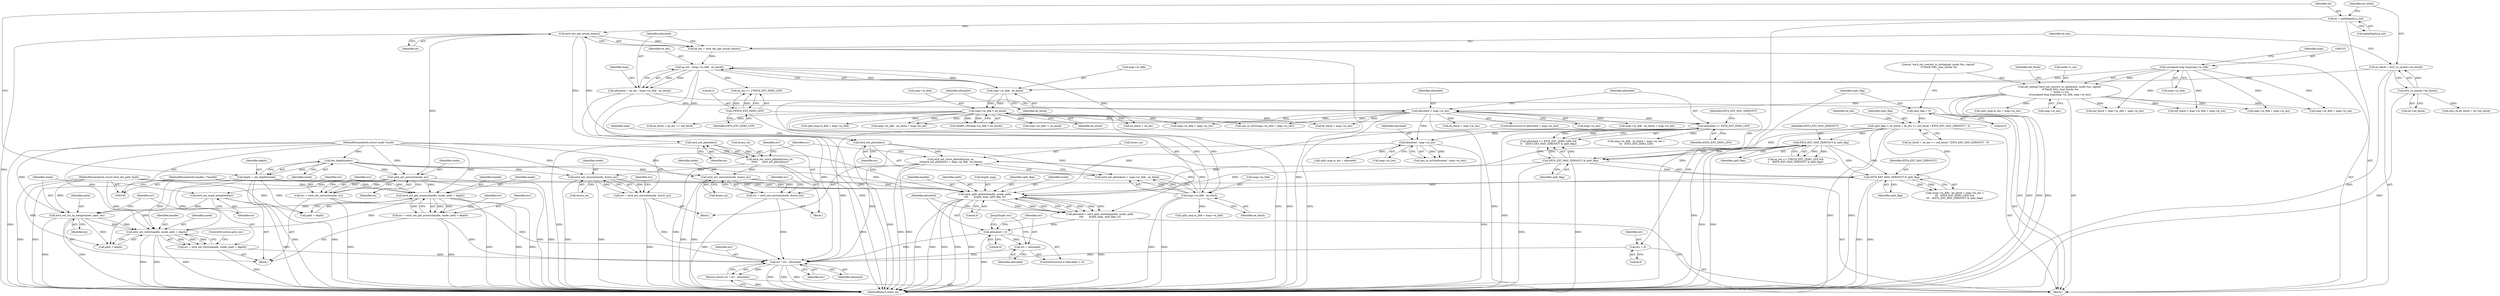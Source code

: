 digraph "0_linux_667eff35a1f56fa74ce98a0c7c29a40adc1ba4e3@API" {
"1000449" [label="(Call,err ? err : allocated)"];
"1000332" [label="(Call,err = ext4_ext_zeroout(inode, &zero_ex))"];
"1000334" [label="(Call,ext4_ext_zeroout(inode, &zero_ex))"];
"1000180" [label="(Call,ext_depth(inode))"];
"1000107" [label="(MethodParameterIn,struct inode *inode)"];
"1000321" [label="(Call,ext4_ext_store_pblock(&zero_ex,\n\t\t\t\text4_ext_pblock(ex) + map->m_lblk - ee_block))"];
"1000325" [label="(Call,ext4_ext_pblock(ex))"];
"1000197" [label="(Call,ext4_ext_get_actual_len(ex))"];
"1000182" [label="(Call,ex = path[depth].p_ext)"];
"1000327" [label="(Call,map->m_lblk - ee_block)"];
"1000209" [label="(Call,map->m_lblk < ee_block)"];
"1000203" [label="(Call,map->m_lblk - ee_block)"];
"1000132" [label="(Call,(unsigned long long)map->m_lblk)"];
"1000189" [label="(Call,ee_block = le32_to_cpu(ex->ee_block))"];
"1000191" [label="(Call,le32_to_cpu(ex->ee_block))"];
"1000235" [label="(Call,err = ext4_ext_zeroout(inode, ex))"];
"1000237" [label="(Call,ext4_ext_zeroout(inode, ex))"];
"1000400" [label="(Call,err = ext4_ext_zeroout(inode, &zero_ex))"];
"1000402" [label="(Call,ext4_ext_zeroout(inode, &zero_ex))"];
"1000395" [label="(Call,ext4_ext_store_pblock(&zero_ex,\n\t\t\t\t\t\t      ext4_ext_pblock(ex)))"];
"1000398" [label="(Call,ext4_ext_pblock(ex))"];
"1000120" [label="(Call,err = 0)"];
"1000444" [label="(Call,err = allocated)"];
"1000441" [label="(Call,allocated < 0)"];
"1000430" [label="(Call,allocated = ext4_split_extent(handle, inode, path,\n\t\t\t\t       &split_map, split_flag, 0))"];
"1000432" [label="(Call,ext4_split_extent(handle, inode, path,\n\t\t\t\t       &split_map, split_flag, 0))"];
"1000106" [label="(MethodParameterIn,handle_t *handle)"];
"1000109" [label="(MethodParameterIn,struct ext4_ext_path *path)"];
"1000367" [label="(Call,EXT4_EXT_MAY_ZEROOUT & split_flag)"];
"1000295" [label="(Call,EXT4_EXT_MAY_ZEROOUT & split_flag)"];
"1000231" [label="(Call,EXT4_EXT_MAY_ZEROOUT & split_flag)"];
"1000214" [label="(Call,split_flag |= ee_block + ee_len <= eof_block ? EXT4_EXT_MAY_ZEROOUT : 0)"];
"1000124" [label="(Call,split_flag = 0)"];
"1000243" [label="(Call,err = ext4_ext_get_access(handle, inode, path + depth))"];
"1000245" [label="(Call,ext4_ext_get_access(handle, inode, path + depth))"];
"1000178" [label="(Call,depth = ext_depth(inode))"];
"1000260" [label="(Call,err = ext4_ext_dirty(handle, inode, path + depth))"];
"1000262" [label="(Call,ext4_ext_dirty(handle, inode, path + depth))"];
"1000256" [label="(Call,ext4_ext_try_to_merge(inode, path, ex))"];
"1000254" [label="(Call,ext4_ext_mark_initialized(ex))"];
"1000316" [label="(Call,allocated - map->m_len)"];
"1000292" [label="(Call,allocated <= EXT4_EXT_ZERO_LEN)"];
"1000284" [label="(Call,allocated > map->m_len)"];
"1000199" [label="(Call,allocated = ee_len - (map->m_lblk - ee_block))"];
"1000201" [label="(Call,ee_len - (map->m_lblk - ee_block))"];
"1000195" [label="(Call,ee_len = ext4_ext_get_actual_len(ex))"];
"1000127" [label="(Call,ext_debug(\"ext4_ext_convert_to_initialized: inode %lu, logical\"\n \t\t\"block %llu, max_blocks %u\n\", inode->i_ino,\n\t\t(unsigned long long)map->m_lblk, map->m_len))"];
"1000228" [label="(Call,2*EXT4_EXT_ZERO_LEN)"];
"1000448" [label="(Return,return err ? err : allocated;)"];
"1000369" [label="(Identifier,split_flag)"];
"1000325" [label="(Call,ext4_ext_pblock(ex))"];
"1000441" [label="(Call,allocated < 0)"];
"1000448" [label="(Return,return err ? err : allocated;)"];
"1000298" [label="(Block,)"];
"1000411" [label="(Call,map->m_lblk - ee_block + map->m_len)"];
"1000137" [label="(Call,map->m_len)"];
"1000179" [label="(Identifier,depth)"];
"1000227" [label="(Identifier,ee_len)"];
"1000239" [label="(Identifier,ex)"];
"1000303" [label="(Call,cpu_to_le32(map->m_lblk + map->m_len))"];
"1000317" [label="(Identifier,allocated)"];
"1000368" [label="(Identifier,EXT4_EXT_MAY_ZEROOUT)"];
"1000230" [label="(Identifier,EXT4_EXT_ZERO_LEN)"];
"1000322" [label="(Call,&zero_ex)"];
"1000415" [label="(Call,ee_block + map->m_len)"];
"1000235" [label="(Call,err = ext4_ext_zeroout(inode, ex))"];
"1000209" [label="(Call,map->m_lblk < ee_block)"];
"1000124" [label="(Call,split_flag = 0)"];
"1000247" [label="(Identifier,inode)"];
"1000341" [label="(Call,split_map.m_lblk = map->m_lblk)"];
"1000339" [label="(Identifier,err)"];
"1000208" [label="(Call,WARN_ON(map->m_lblk < ee_block))"];
"1000404" [label="(Call,&zero_ex)"];
"1000182" [label="(Call,ex = path[depth].p_ext)"];
"1000255" [label="(Identifier,ex)"];
"1000190" [label="(Identifier,ee_block)"];
"1000218" [label="(Call,ee_block + ee_len)"];
"1000129" [label="(Call,inode->i_ino)"];
"1000162" [label="(Call,map->m_lblk + map->m_len)"];
"1000402" [label="(Call,ext4_ext_zeroout(inode, &zero_ex))"];
"1000126" [label="(Literal,0)"];
"1000138" [label="(Identifier,map)"];
"1000445" [label="(Identifier,err)"];
"1000452" [label="(Identifier,allocated)"];
"1000294" [label="(Identifier,EXT4_EXT_ZERO_LEN)"];
"1000321" [label="(Call,ext4_ext_store_pblock(&zero_ex,\n\t\t\t\text4_ext_pblock(ex) + map->m_lblk - ee_block))"];
"1000284" [label="(Call,allocated > map->m_len)"];
"1000169" [label="(Call,eof_block = map->m_lblk + map->m_len)"];
"1000232" [label="(Identifier,EXT4_EXT_MAY_ZEROOUT)"];
"1000160" [label="(Call,eof_block < map->m_lblk + map->m_len)"];
"1000263" [label="(Identifier,handle)"];
"1000217" [label="(Call,ee_block + ee_len <= eof_block)"];
"1000260" [label="(Call,err = ext4_ext_dirty(handle, inode, path + depth))"];
"1000125" [label="(Identifier,split_flag)"];
"1000315" [label="(Call,cpu_to_le16(allocated - map->m_len))"];
"1000285" [label="(Identifier,allocated)"];
"1000245" [label="(Call,ext4_ext_get_access(handle, inode, path + depth))"];
"1000396" [label="(Call,&zero_ex)"];
"1000204" [label="(Call,map->m_lblk)"];
"1000262" [label="(Call,ext4_ext_dirty(handle, inode, path + depth))"];
"1000449" [label="(Call,err ? err : allocated)"];
"1000215" [label="(Identifier,split_flag)"];
"1000127" [label="(Call,ext_debug(\"ext4_ext_convert_to_initialized: inode %lu, logical\"\n \t\t\"block %llu, max_blocks %u\n\", inode->i_ino,\n\t\t(unsigned long long)map->m_lblk, map->m_len))"];
"1000196" [label="(Identifier,ee_len)"];
"1000181" [label="(Identifier,inode)"];
"1000261" [label="(Identifier,err)"];
"1000191" [label="(Call,le32_to_cpu(ex->ee_block))"];
"1000296" [label="(Identifier,EXT4_EXT_MAY_ZEROOUT)"];
"1000225" [label="(Call,ee_len <= 2*EXT4_EXT_ZERO_LEN &&\n\t    (EXT4_EXT_MAY_ZEROOUT & split_flag))"];
"1000295" [label="(Call,EXT4_EXT_MAY_ZEROOUT & split_flag)"];
"1000195" [label="(Call,ee_len = ext4_ext_get_actual_len(ex))"];
"1000318" [label="(Call,map->m_len)"];
"1000403" [label="(Identifier,inode)"];
"1000237" [label="(Call,ext4_ext_zeroout(inode, ex))"];
"1000334" [label="(Call,ext4_ext_zeroout(inode, &zero_ex))"];
"1000203" [label="(Call,map->m_lblk - ee_block)"];
"1000377" [label="(Block,)"];
"1000192" [label="(Call,ex->ee_block)"];
"1000444" [label="(Call,err = allocated)"];
"1000436" [label="(Call,&split_map)"];
"1000256" [label="(Call,ext4_ext_try_to_merge(inode, path, ex))"];
"1000236" [label="(Identifier,err)"];
"1000264" [label="(Identifier,inode)"];
"1000141" [label="(Identifier,eof_block)"];
"1000202" [label="(Identifier,ee_len)"];
"1000171" [label="(Call,map->m_lblk + map->m_len)"];
"1000122" [label="(Literal,0)"];
"1000210" [label="(Call,map->m_lblk)"];
"1000438" [label="(Identifier,split_flag)"];
"1000109" [label="(MethodParameterIn,struct ext4_ext_path *path)"];
"1000450" [label="(Identifier,err)"];
"1000258" [label="(Identifier,path)"];
"1000180" [label="(Call,ext_depth(inode))"];
"1000201" [label="(Call,ee_len - (map->m_lblk - ee_block))"];
"1000134" [label="(Call,map->m_lblk)"];
"1000268" [label="(ControlStructure,goto out;)"];
"1000214" [label="(Call,split_flag |= ee_block + ee_len <= eof_block ? EXT4_EXT_MAY_ZEROOUT : 0)"];
"1000228" [label="(Call,2*EXT4_EXT_ZERO_LEN)"];
"1000442" [label="(Identifier,allocated)"];
"1000283" [label="(ControlStructure,if (allocated > map->m_len))"];
"1000332" [label="(Call,err = ext4_ext_zeroout(inode, &zero_ex))"];
"1000229" [label="(Literal,2)"];
"1000316" [label="(Call,allocated - map->m_len)"];
"1000252" [label="(Identifier,err)"];
"1000243" [label="(Call,err = ext4_ext_get_access(handle, inode, path + depth))"];
"1000431" [label="(Identifier,allocated)"];
"1000246" [label="(Identifier,handle)"];
"1000120" [label="(Call,err = 0)"];
"1000326" [label="(Identifier,ex)"];
"1000248" [label="(Call,path + depth)"];
"1000297" [label="(Identifier,split_flag)"];
"1000189" [label="(Call,ee_block = le32_to_cpu(ex->ee_block))"];
"1000198" [label="(Identifier,ex)"];
"1000432" [label="(Call,ext4_split_extent(handle, inode, path,\n\t\t\t\t       &split_map, split_flag, 0))"];
"1000361" [label="(Call,ee_block + map->m_len)"];
"1000231" [label="(Call,EXT4_EXT_MAY_ZEROOUT & split_flag)"];
"1000327" [label="(Call,map->m_lblk - ee_block)"];
"1000110" [label="(Block,)"];
"1000259" [label="(Identifier,ex)"];
"1000336" [label="(Call,&zero_ex)"];
"1000238" [label="(Identifier,inode)"];
"1000328" [label="(Call,map->m_lblk)"];
"1000372" [label="(Call,map->m_lblk != ee_block)"];
"1000440" [label="(ControlStructure,if (allocated < 0))"];
"1000121" [label="(Identifier,err)"];
"1000434" [label="(Identifier,inode)"];
"1000398" [label="(Call,ext4_ext_pblock(ex))"];
"1000183" [label="(Identifier,ex)"];
"1000451" [label="(Identifier,err)"];
"1000257" [label="(Identifier,inode)"];
"1000447" [label="(JumpTarget,out:)"];
"1000233" [label="(Identifier,split_flag)"];
"1000453" [label="(MethodReturn,static int)"];
"1000401" [label="(Identifier,err)"];
"1000106" [label="(MethodParameterIn,handle_t *handle)"];
"1000128" [label="(Literal,\"ext4_ext_convert_to_initialized: inode %lu, logical\"\n \t\t\"block %llu, max_blocks %u\n\")"];
"1000211" [label="(Identifier,map)"];
"1000241" [label="(Identifier,err)"];
"1000292" [label="(Call,allocated <= EXT4_EXT_ZERO_LEN)"];
"1000286" [label="(Call,map->m_len)"];
"1000184" [label="(Call,path[depth].p_ext)"];
"1000333" [label="(Identifier,err)"];
"1000329" [label="(Identifier,map)"];
"1000213" [label="(Identifier,ee_block)"];
"1000443" [label="(Literal,0)"];
"1000226" [label="(Call,ee_len <= 2*EXT4_EXT_ZERO_LEN)"];
"1000355" [label="(Call,(map->m_lblk - ee_block + map->m_len <\n\t\t\t   EXT4_EXT_ZERO_LEN) &&\n\t\t\t   (EXT4_EXT_MAY_ZEROOUT & split_flag))"];
"1000367" [label="(Call,EXT4_EXT_MAY_ZEROOUT & split_flag)"];
"1000304" [label="(Call,map->m_lblk + map->m_len)"];
"1000433" [label="(Identifier,handle)"];
"1000439" [label="(Literal,0)"];
"1000107" [label="(MethodParameterIn,struct inode *inode)"];
"1000216" [label="(Call,ee_block + ee_len <= eof_block ? EXT4_EXT_MAY_ZEROOUT : 0)"];
"1000178" [label="(Call,depth = ext_depth(inode))"];
"1000132" [label="(Call,(unsigned long long)map->m_lblk)"];
"1000199" [label="(Call,allocated = ee_len - (map->m_lblk - ee_block))"];
"1000446" [label="(Identifier,allocated)"];
"1000357" [label="(Call,map->m_lblk - ee_block + map->m_len)"];
"1000356" [label="(Call,map->m_lblk - ee_block + map->m_len <\n\t\t\t   EXT4_EXT_ZERO_LEN)"];
"1000399" [label="(Identifier,ex)"];
"1000234" [label="(Block,)"];
"1000276" [label="(Call,split_map.m_len = map->m_len)"];
"1000200" [label="(Identifier,allocated)"];
"1000430" [label="(Call,allocated = ext4_split_extent(handle, inode, path,\n\t\t\t\t       &split_map, split_flag, 0))"];
"1000207" [label="(Identifier,ee_block)"];
"1000293" [label="(Identifier,allocated)"];
"1000291" [label="(Call,allocated <= EXT4_EXT_ZERO_LEN &&\n\t\t    (EXT4_EXT_MAY_ZEROOUT & split_flag))"];
"1000331" [label="(Identifier,ee_block)"];
"1000244" [label="(Identifier,err)"];
"1000197" [label="(Call,ext4_ext_get_actual_len(ex))"];
"1000395" [label="(Call,ext4_ext_store_pblock(&zero_ex,\n\t\t\t\t\t\t      ext4_ext_pblock(ex)))"];
"1000378" [label="(Call,zero_ex.ee_block = ex->ee_block)"];
"1000435" [label="(Identifier,path)"];
"1000400" [label="(Call,err = ext4_ext_zeroout(inode, &zero_ex))"];
"1000269" [label="(Call,split_map.m_lblk = map->m_lblk)"];
"1000407" [label="(Identifier,err)"];
"1000254" [label="(Call,ext4_ext_mark_initialized(ex))"];
"1000324" [label="(Call,ext4_ext_pblock(ex) + map->m_lblk - ee_block)"];
"1000265" [label="(Call,path + depth)"];
"1000335" [label="(Identifier,inode)"];
"1000348" [label="(Call,split_map.m_len = allocated)"];
"1000449" -> "1000448"  [label="AST: "];
"1000449" -> "1000451"  [label="CFG: "];
"1000449" -> "1000452"  [label="CFG: "];
"1000450" -> "1000449"  [label="AST: "];
"1000451" -> "1000449"  [label="AST: "];
"1000452" -> "1000449"  [label="AST: "];
"1000448" -> "1000449"  [label="CFG: "];
"1000449" -> "1000453"  [label="DDG: "];
"1000449" -> "1000453"  [label="DDG: "];
"1000449" -> "1000453"  [label="DDG: "];
"1000449" -> "1000448"  [label="DDG: "];
"1000332" -> "1000449"  [label="DDG: "];
"1000235" -> "1000449"  [label="DDG: "];
"1000400" -> "1000449"  [label="DDG: "];
"1000120" -> "1000449"  [label="DDG: "];
"1000444" -> "1000449"  [label="DDG: "];
"1000243" -> "1000449"  [label="DDG: "];
"1000260" -> "1000449"  [label="DDG: "];
"1000441" -> "1000449"  [label="DDG: "];
"1000316" -> "1000449"  [label="DDG: "];
"1000292" -> "1000449"  [label="DDG: "];
"1000199" -> "1000449"  [label="DDG: "];
"1000332" -> "1000298"  [label="AST: "];
"1000332" -> "1000334"  [label="CFG: "];
"1000333" -> "1000332"  [label="AST: "];
"1000334" -> "1000332"  [label="AST: "];
"1000339" -> "1000332"  [label="CFG: "];
"1000332" -> "1000453"  [label="DDG: "];
"1000334" -> "1000332"  [label="DDG: "];
"1000334" -> "1000332"  [label="DDG: "];
"1000334" -> "1000336"  [label="CFG: "];
"1000335" -> "1000334"  [label="AST: "];
"1000336" -> "1000334"  [label="AST: "];
"1000334" -> "1000453"  [label="DDG: "];
"1000334" -> "1000453"  [label="DDG: "];
"1000180" -> "1000334"  [label="DDG: "];
"1000107" -> "1000334"  [label="DDG: "];
"1000321" -> "1000334"  [label="DDG: "];
"1000334" -> "1000432"  [label="DDG: "];
"1000180" -> "1000178"  [label="AST: "];
"1000180" -> "1000181"  [label="CFG: "];
"1000181" -> "1000180"  [label="AST: "];
"1000178" -> "1000180"  [label="CFG: "];
"1000180" -> "1000178"  [label="DDG: "];
"1000107" -> "1000180"  [label="DDG: "];
"1000180" -> "1000237"  [label="DDG: "];
"1000180" -> "1000402"  [label="DDG: "];
"1000180" -> "1000432"  [label="DDG: "];
"1000107" -> "1000105"  [label="AST: "];
"1000107" -> "1000453"  [label="DDG: "];
"1000107" -> "1000237"  [label="DDG: "];
"1000107" -> "1000245"  [label="DDG: "];
"1000107" -> "1000256"  [label="DDG: "];
"1000107" -> "1000262"  [label="DDG: "];
"1000107" -> "1000402"  [label="DDG: "];
"1000107" -> "1000432"  [label="DDG: "];
"1000321" -> "1000298"  [label="AST: "];
"1000321" -> "1000324"  [label="CFG: "];
"1000322" -> "1000321"  [label="AST: "];
"1000324" -> "1000321"  [label="AST: "];
"1000333" -> "1000321"  [label="CFG: "];
"1000321" -> "1000453"  [label="DDG: "];
"1000321" -> "1000453"  [label="DDG: "];
"1000325" -> "1000321"  [label="DDG: "];
"1000327" -> "1000321"  [label="DDG: "];
"1000327" -> "1000321"  [label="DDG: "];
"1000325" -> "1000324"  [label="AST: "];
"1000325" -> "1000326"  [label="CFG: "];
"1000326" -> "1000325"  [label="AST: "];
"1000329" -> "1000325"  [label="CFG: "];
"1000325" -> "1000453"  [label="DDG: "];
"1000325" -> "1000324"  [label="DDG: "];
"1000197" -> "1000325"  [label="DDG: "];
"1000197" -> "1000195"  [label="AST: "];
"1000197" -> "1000198"  [label="CFG: "];
"1000198" -> "1000197"  [label="AST: "];
"1000195" -> "1000197"  [label="CFG: "];
"1000197" -> "1000453"  [label="DDG: "];
"1000197" -> "1000195"  [label="DDG: "];
"1000182" -> "1000197"  [label="DDG: "];
"1000197" -> "1000237"  [label="DDG: "];
"1000197" -> "1000398"  [label="DDG: "];
"1000182" -> "1000110"  [label="AST: "];
"1000182" -> "1000184"  [label="CFG: "];
"1000183" -> "1000182"  [label="AST: "];
"1000184" -> "1000182"  [label="AST: "];
"1000190" -> "1000182"  [label="CFG: "];
"1000182" -> "1000453"  [label="DDG: "];
"1000327" -> "1000324"  [label="AST: "];
"1000327" -> "1000331"  [label="CFG: "];
"1000328" -> "1000327"  [label="AST: "];
"1000331" -> "1000327"  [label="AST: "];
"1000324" -> "1000327"  [label="CFG: "];
"1000327" -> "1000453"  [label="DDG: "];
"1000327" -> "1000453"  [label="DDG: "];
"1000327" -> "1000324"  [label="DDG: "];
"1000327" -> "1000324"  [label="DDG: "];
"1000209" -> "1000327"  [label="DDG: "];
"1000209" -> "1000327"  [label="DDG: "];
"1000327" -> "1000341"  [label="DDG: "];
"1000209" -> "1000208"  [label="AST: "];
"1000209" -> "1000213"  [label="CFG: "];
"1000210" -> "1000209"  [label="AST: "];
"1000213" -> "1000209"  [label="AST: "];
"1000208" -> "1000209"  [label="CFG: "];
"1000209" -> "1000453"  [label="DDG: "];
"1000209" -> "1000208"  [label="DDG: "];
"1000209" -> "1000208"  [label="DDG: "];
"1000203" -> "1000209"  [label="DDG: "];
"1000203" -> "1000209"  [label="DDG: "];
"1000209" -> "1000217"  [label="DDG: "];
"1000209" -> "1000218"  [label="DDG: "];
"1000209" -> "1000269"  [label="DDG: "];
"1000209" -> "1000303"  [label="DDG: "];
"1000209" -> "1000304"  [label="DDG: "];
"1000209" -> "1000357"  [label="DDG: "];
"1000209" -> "1000357"  [label="DDG: "];
"1000209" -> "1000361"  [label="DDG: "];
"1000209" -> "1000372"  [label="DDG: "];
"1000203" -> "1000201"  [label="AST: "];
"1000203" -> "1000207"  [label="CFG: "];
"1000204" -> "1000203"  [label="AST: "];
"1000207" -> "1000203"  [label="AST: "];
"1000201" -> "1000203"  [label="CFG: "];
"1000203" -> "1000201"  [label="DDG: "];
"1000203" -> "1000201"  [label="DDG: "];
"1000132" -> "1000203"  [label="DDG: "];
"1000189" -> "1000203"  [label="DDG: "];
"1000132" -> "1000127"  [label="AST: "];
"1000132" -> "1000134"  [label="CFG: "];
"1000133" -> "1000132"  [label="AST: "];
"1000134" -> "1000132"  [label="AST: "];
"1000138" -> "1000132"  [label="CFG: "];
"1000132" -> "1000127"  [label="DDG: "];
"1000132" -> "1000160"  [label="DDG: "];
"1000132" -> "1000162"  [label="DDG: "];
"1000132" -> "1000169"  [label="DDG: "];
"1000132" -> "1000171"  [label="DDG: "];
"1000189" -> "1000110"  [label="AST: "];
"1000189" -> "1000191"  [label="CFG: "];
"1000190" -> "1000189"  [label="AST: "];
"1000191" -> "1000189"  [label="AST: "];
"1000196" -> "1000189"  [label="CFG: "];
"1000189" -> "1000453"  [label="DDG: "];
"1000191" -> "1000189"  [label="DDG: "];
"1000191" -> "1000192"  [label="CFG: "];
"1000192" -> "1000191"  [label="AST: "];
"1000191" -> "1000453"  [label="DDG: "];
"1000191" -> "1000378"  [label="DDG: "];
"1000235" -> "1000234"  [label="AST: "];
"1000235" -> "1000237"  [label="CFG: "];
"1000236" -> "1000235"  [label="AST: "];
"1000237" -> "1000235"  [label="AST: "];
"1000241" -> "1000235"  [label="CFG: "];
"1000235" -> "1000453"  [label="DDG: "];
"1000237" -> "1000235"  [label="DDG: "];
"1000237" -> "1000235"  [label="DDG: "];
"1000237" -> "1000239"  [label="CFG: "];
"1000238" -> "1000237"  [label="AST: "];
"1000239" -> "1000237"  [label="AST: "];
"1000237" -> "1000453"  [label="DDG: "];
"1000237" -> "1000453"  [label="DDG: "];
"1000237" -> "1000245"  [label="DDG: "];
"1000237" -> "1000254"  [label="DDG: "];
"1000400" -> "1000377"  [label="AST: "];
"1000400" -> "1000402"  [label="CFG: "];
"1000401" -> "1000400"  [label="AST: "];
"1000402" -> "1000400"  [label="AST: "];
"1000407" -> "1000400"  [label="CFG: "];
"1000400" -> "1000453"  [label="DDG: "];
"1000402" -> "1000400"  [label="DDG: "];
"1000402" -> "1000400"  [label="DDG: "];
"1000402" -> "1000404"  [label="CFG: "];
"1000403" -> "1000402"  [label="AST: "];
"1000404" -> "1000402"  [label="AST: "];
"1000402" -> "1000453"  [label="DDG: "];
"1000402" -> "1000453"  [label="DDG: "];
"1000395" -> "1000402"  [label="DDG: "];
"1000402" -> "1000432"  [label="DDG: "];
"1000395" -> "1000377"  [label="AST: "];
"1000395" -> "1000398"  [label="CFG: "];
"1000396" -> "1000395"  [label="AST: "];
"1000398" -> "1000395"  [label="AST: "];
"1000401" -> "1000395"  [label="CFG: "];
"1000395" -> "1000453"  [label="DDG: "];
"1000395" -> "1000453"  [label="DDG: "];
"1000398" -> "1000395"  [label="DDG: "];
"1000398" -> "1000399"  [label="CFG: "];
"1000399" -> "1000398"  [label="AST: "];
"1000398" -> "1000453"  [label="DDG: "];
"1000120" -> "1000110"  [label="AST: "];
"1000120" -> "1000122"  [label="CFG: "];
"1000121" -> "1000120"  [label="AST: "];
"1000122" -> "1000120"  [label="AST: "];
"1000125" -> "1000120"  [label="CFG: "];
"1000444" -> "1000440"  [label="AST: "];
"1000444" -> "1000446"  [label="CFG: "];
"1000445" -> "1000444"  [label="AST: "];
"1000446" -> "1000444"  [label="AST: "];
"1000447" -> "1000444"  [label="CFG: "];
"1000441" -> "1000444"  [label="DDG: "];
"1000441" -> "1000440"  [label="AST: "];
"1000441" -> "1000443"  [label="CFG: "];
"1000442" -> "1000441"  [label="AST: "];
"1000443" -> "1000441"  [label="AST: "];
"1000445" -> "1000441"  [label="CFG: "];
"1000447" -> "1000441"  [label="CFG: "];
"1000441" -> "1000453"  [label="DDG: "];
"1000430" -> "1000441"  [label="DDG: "];
"1000430" -> "1000110"  [label="AST: "];
"1000430" -> "1000432"  [label="CFG: "];
"1000431" -> "1000430"  [label="AST: "];
"1000432" -> "1000430"  [label="AST: "];
"1000442" -> "1000430"  [label="CFG: "];
"1000430" -> "1000453"  [label="DDG: "];
"1000432" -> "1000430"  [label="DDG: "];
"1000432" -> "1000430"  [label="DDG: "];
"1000432" -> "1000430"  [label="DDG: "];
"1000432" -> "1000430"  [label="DDG: "];
"1000432" -> "1000430"  [label="DDG: "];
"1000432" -> "1000430"  [label="DDG: "];
"1000432" -> "1000439"  [label="CFG: "];
"1000433" -> "1000432"  [label="AST: "];
"1000434" -> "1000432"  [label="AST: "];
"1000435" -> "1000432"  [label="AST: "];
"1000436" -> "1000432"  [label="AST: "];
"1000438" -> "1000432"  [label="AST: "];
"1000439" -> "1000432"  [label="AST: "];
"1000432" -> "1000453"  [label="DDG: "];
"1000432" -> "1000453"  [label="DDG: "];
"1000432" -> "1000453"  [label="DDG: "];
"1000432" -> "1000453"  [label="DDG: "];
"1000432" -> "1000453"  [label="DDG: "];
"1000106" -> "1000432"  [label="DDG: "];
"1000109" -> "1000432"  [label="DDG: "];
"1000367" -> "1000432"  [label="DDG: "];
"1000231" -> "1000432"  [label="DDG: "];
"1000295" -> "1000432"  [label="DDG: "];
"1000214" -> "1000432"  [label="DDG: "];
"1000106" -> "1000105"  [label="AST: "];
"1000106" -> "1000453"  [label="DDG: "];
"1000106" -> "1000245"  [label="DDG: "];
"1000106" -> "1000262"  [label="DDG: "];
"1000109" -> "1000105"  [label="AST: "];
"1000109" -> "1000453"  [label="DDG: "];
"1000109" -> "1000245"  [label="DDG: "];
"1000109" -> "1000248"  [label="DDG: "];
"1000109" -> "1000256"  [label="DDG: "];
"1000109" -> "1000262"  [label="DDG: "];
"1000109" -> "1000265"  [label="DDG: "];
"1000367" -> "1000355"  [label="AST: "];
"1000367" -> "1000369"  [label="CFG: "];
"1000368" -> "1000367"  [label="AST: "];
"1000369" -> "1000367"  [label="AST: "];
"1000355" -> "1000367"  [label="CFG: "];
"1000367" -> "1000453"  [label="DDG: "];
"1000367" -> "1000453"  [label="DDG: "];
"1000367" -> "1000355"  [label="DDG: "];
"1000367" -> "1000355"  [label="DDG: "];
"1000295" -> "1000367"  [label="DDG: "];
"1000295" -> "1000367"  [label="DDG: "];
"1000231" -> "1000367"  [label="DDG: "];
"1000231" -> "1000367"  [label="DDG: "];
"1000214" -> "1000367"  [label="DDG: "];
"1000295" -> "1000291"  [label="AST: "];
"1000295" -> "1000297"  [label="CFG: "];
"1000296" -> "1000295"  [label="AST: "];
"1000297" -> "1000295"  [label="AST: "];
"1000291" -> "1000295"  [label="CFG: "];
"1000295" -> "1000453"  [label="DDG: "];
"1000295" -> "1000453"  [label="DDG: "];
"1000295" -> "1000291"  [label="DDG: "];
"1000295" -> "1000291"  [label="DDG: "];
"1000231" -> "1000295"  [label="DDG: "];
"1000231" -> "1000295"  [label="DDG: "];
"1000214" -> "1000295"  [label="DDG: "];
"1000231" -> "1000225"  [label="AST: "];
"1000231" -> "1000233"  [label="CFG: "];
"1000232" -> "1000231"  [label="AST: "];
"1000233" -> "1000231"  [label="AST: "];
"1000225" -> "1000231"  [label="CFG: "];
"1000231" -> "1000453"  [label="DDG: "];
"1000231" -> "1000453"  [label="DDG: "];
"1000231" -> "1000225"  [label="DDG: "];
"1000231" -> "1000225"  [label="DDG: "];
"1000214" -> "1000231"  [label="DDG: "];
"1000214" -> "1000110"  [label="AST: "];
"1000214" -> "1000216"  [label="CFG: "];
"1000215" -> "1000214"  [label="AST: "];
"1000216" -> "1000214"  [label="AST: "];
"1000227" -> "1000214"  [label="CFG: "];
"1000214" -> "1000453"  [label="DDG: "];
"1000214" -> "1000453"  [label="DDG: "];
"1000214" -> "1000453"  [label="DDG: "];
"1000124" -> "1000214"  [label="DDG: "];
"1000124" -> "1000110"  [label="AST: "];
"1000124" -> "1000126"  [label="CFG: "];
"1000125" -> "1000124"  [label="AST: "];
"1000126" -> "1000124"  [label="AST: "];
"1000128" -> "1000124"  [label="CFG: "];
"1000243" -> "1000234"  [label="AST: "];
"1000243" -> "1000245"  [label="CFG: "];
"1000244" -> "1000243"  [label="AST: "];
"1000245" -> "1000243"  [label="AST: "];
"1000252" -> "1000243"  [label="CFG: "];
"1000243" -> "1000453"  [label="DDG: "];
"1000245" -> "1000243"  [label="DDG: "];
"1000245" -> "1000243"  [label="DDG: "];
"1000245" -> "1000243"  [label="DDG: "];
"1000245" -> "1000248"  [label="CFG: "];
"1000246" -> "1000245"  [label="AST: "];
"1000247" -> "1000245"  [label="AST: "];
"1000248" -> "1000245"  [label="AST: "];
"1000245" -> "1000453"  [label="DDG: "];
"1000245" -> "1000453"  [label="DDG: "];
"1000245" -> "1000453"  [label="DDG: "];
"1000178" -> "1000245"  [label="DDG: "];
"1000245" -> "1000256"  [label="DDG: "];
"1000245" -> "1000262"  [label="DDG: "];
"1000178" -> "1000110"  [label="AST: "];
"1000179" -> "1000178"  [label="AST: "];
"1000183" -> "1000178"  [label="CFG: "];
"1000178" -> "1000453"  [label="DDG: "];
"1000178" -> "1000453"  [label="DDG: "];
"1000178" -> "1000248"  [label="DDG: "];
"1000178" -> "1000262"  [label="DDG: "];
"1000178" -> "1000265"  [label="DDG: "];
"1000260" -> "1000234"  [label="AST: "];
"1000260" -> "1000262"  [label="CFG: "];
"1000261" -> "1000260"  [label="AST: "];
"1000262" -> "1000260"  [label="AST: "];
"1000268" -> "1000260"  [label="CFG: "];
"1000260" -> "1000453"  [label="DDG: "];
"1000262" -> "1000260"  [label="DDG: "];
"1000262" -> "1000260"  [label="DDG: "];
"1000262" -> "1000260"  [label="DDG: "];
"1000262" -> "1000265"  [label="CFG: "];
"1000263" -> "1000262"  [label="AST: "];
"1000264" -> "1000262"  [label="AST: "];
"1000265" -> "1000262"  [label="AST: "];
"1000262" -> "1000453"  [label="DDG: "];
"1000262" -> "1000453"  [label="DDG: "];
"1000262" -> "1000453"  [label="DDG: "];
"1000256" -> "1000262"  [label="DDG: "];
"1000256" -> "1000262"  [label="DDG: "];
"1000256" -> "1000234"  [label="AST: "];
"1000256" -> "1000259"  [label="CFG: "];
"1000257" -> "1000256"  [label="AST: "];
"1000258" -> "1000256"  [label="AST: "];
"1000259" -> "1000256"  [label="AST: "];
"1000261" -> "1000256"  [label="CFG: "];
"1000256" -> "1000453"  [label="DDG: "];
"1000256" -> "1000453"  [label="DDG: "];
"1000254" -> "1000256"  [label="DDG: "];
"1000256" -> "1000265"  [label="DDG: "];
"1000254" -> "1000234"  [label="AST: "];
"1000254" -> "1000255"  [label="CFG: "];
"1000255" -> "1000254"  [label="AST: "];
"1000257" -> "1000254"  [label="CFG: "];
"1000254" -> "1000453"  [label="DDG: "];
"1000316" -> "1000315"  [label="AST: "];
"1000316" -> "1000318"  [label="CFG: "];
"1000317" -> "1000316"  [label="AST: "];
"1000318" -> "1000316"  [label="AST: "];
"1000315" -> "1000316"  [label="CFG: "];
"1000316" -> "1000453"  [label="DDG: "];
"1000316" -> "1000315"  [label="DDG: "];
"1000316" -> "1000315"  [label="DDG: "];
"1000292" -> "1000316"  [label="DDG: "];
"1000284" -> "1000316"  [label="DDG: "];
"1000316" -> "1000348"  [label="DDG: "];
"1000292" -> "1000291"  [label="AST: "];
"1000292" -> "1000294"  [label="CFG: "];
"1000293" -> "1000292"  [label="AST: "];
"1000294" -> "1000292"  [label="AST: "];
"1000296" -> "1000292"  [label="CFG: "];
"1000291" -> "1000292"  [label="CFG: "];
"1000292" -> "1000453"  [label="DDG: "];
"1000292" -> "1000291"  [label="DDG: "];
"1000292" -> "1000291"  [label="DDG: "];
"1000284" -> "1000292"  [label="DDG: "];
"1000228" -> "1000292"  [label="DDG: "];
"1000292" -> "1000356"  [label="DDG: "];
"1000284" -> "1000283"  [label="AST: "];
"1000284" -> "1000286"  [label="CFG: "];
"1000285" -> "1000284"  [label="AST: "];
"1000286" -> "1000284"  [label="AST: "];
"1000293" -> "1000284"  [label="CFG: "];
"1000431" -> "1000284"  [label="CFG: "];
"1000284" -> "1000453"  [label="DDG: "];
"1000284" -> "1000453"  [label="DDG: "];
"1000199" -> "1000284"  [label="DDG: "];
"1000127" -> "1000284"  [label="DDG: "];
"1000284" -> "1000303"  [label="DDG: "];
"1000284" -> "1000304"  [label="DDG: "];
"1000284" -> "1000357"  [label="DDG: "];
"1000284" -> "1000361"  [label="DDG: "];
"1000284" -> "1000411"  [label="DDG: "];
"1000284" -> "1000415"  [label="DDG: "];
"1000199" -> "1000110"  [label="AST: "];
"1000199" -> "1000201"  [label="CFG: "];
"1000200" -> "1000199"  [label="AST: "];
"1000201" -> "1000199"  [label="AST: "];
"1000211" -> "1000199"  [label="CFG: "];
"1000199" -> "1000453"  [label="DDG: "];
"1000201" -> "1000199"  [label="DDG: "];
"1000201" -> "1000199"  [label="DDG: "];
"1000202" -> "1000201"  [label="AST: "];
"1000201" -> "1000453"  [label="DDG: "];
"1000195" -> "1000201"  [label="DDG: "];
"1000201" -> "1000217"  [label="DDG: "];
"1000201" -> "1000218"  [label="DDG: "];
"1000201" -> "1000226"  [label="DDG: "];
"1000195" -> "1000110"  [label="AST: "];
"1000196" -> "1000195"  [label="AST: "];
"1000200" -> "1000195"  [label="CFG: "];
"1000195" -> "1000453"  [label="DDG: "];
"1000127" -> "1000110"  [label="AST: "];
"1000127" -> "1000137"  [label="CFG: "];
"1000128" -> "1000127"  [label="AST: "];
"1000129" -> "1000127"  [label="AST: "];
"1000137" -> "1000127"  [label="AST: "];
"1000141" -> "1000127"  [label="CFG: "];
"1000127" -> "1000453"  [label="DDG: "];
"1000127" -> "1000453"  [label="DDG: "];
"1000127" -> "1000453"  [label="DDG: "];
"1000127" -> "1000160"  [label="DDG: "];
"1000127" -> "1000162"  [label="DDG: "];
"1000127" -> "1000169"  [label="DDG: "];
"1000127" -> "1000171"  [label="DDG: "];
"1000127" -> "1000276"  [label="DDG: "];
"1000228" -> "1000226"  [label="AST: "];
"1000228" -> "1000230"  [label="CFG: "];
"1000229" -> "1000228"  [label="AST: "];
"1000230" -> "1000228"  [label="AST: "];
"1000226" -> "1000228"  [label="CFG: "];
"1000228" -> "1000453"  [label="DDG: "];
"1000228" -> "1000226"  [label="DDG: "];
"1000228" -> "1000226"  [label="DDG: "];
"1000448" -> "1000110"  [label="AST: "];
"1000453" -> "1000448"  [label="CFG: "];
"1000448" -> "1000453"  [label="DDG: "];
}
